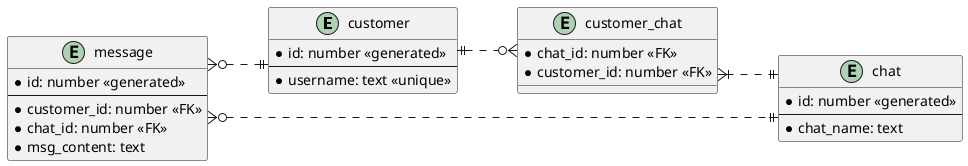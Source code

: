 @startuml database

skinparam linetype ortho

left to right direction

entity customer {
  *id: number <<generated>>
  --
  *username: text <<unique>>
}

entity message {
  *id: number <<generated>>
  --
  *customer_id: number <<FK>>
  *chat_id: number <<FK>>
  *msg_content: text
}

entity customer_chat {
  *chat_id: number <<FK>>
  *customer_id: number <<FK>>
}

entity chat {
  *id: number <<generated>>
  --
  *chat_name: text
}

customer ||..o{ customer_chat
customer_chat }|..|| chat
message }o..|| customer
message }o..|| chat

@enduml